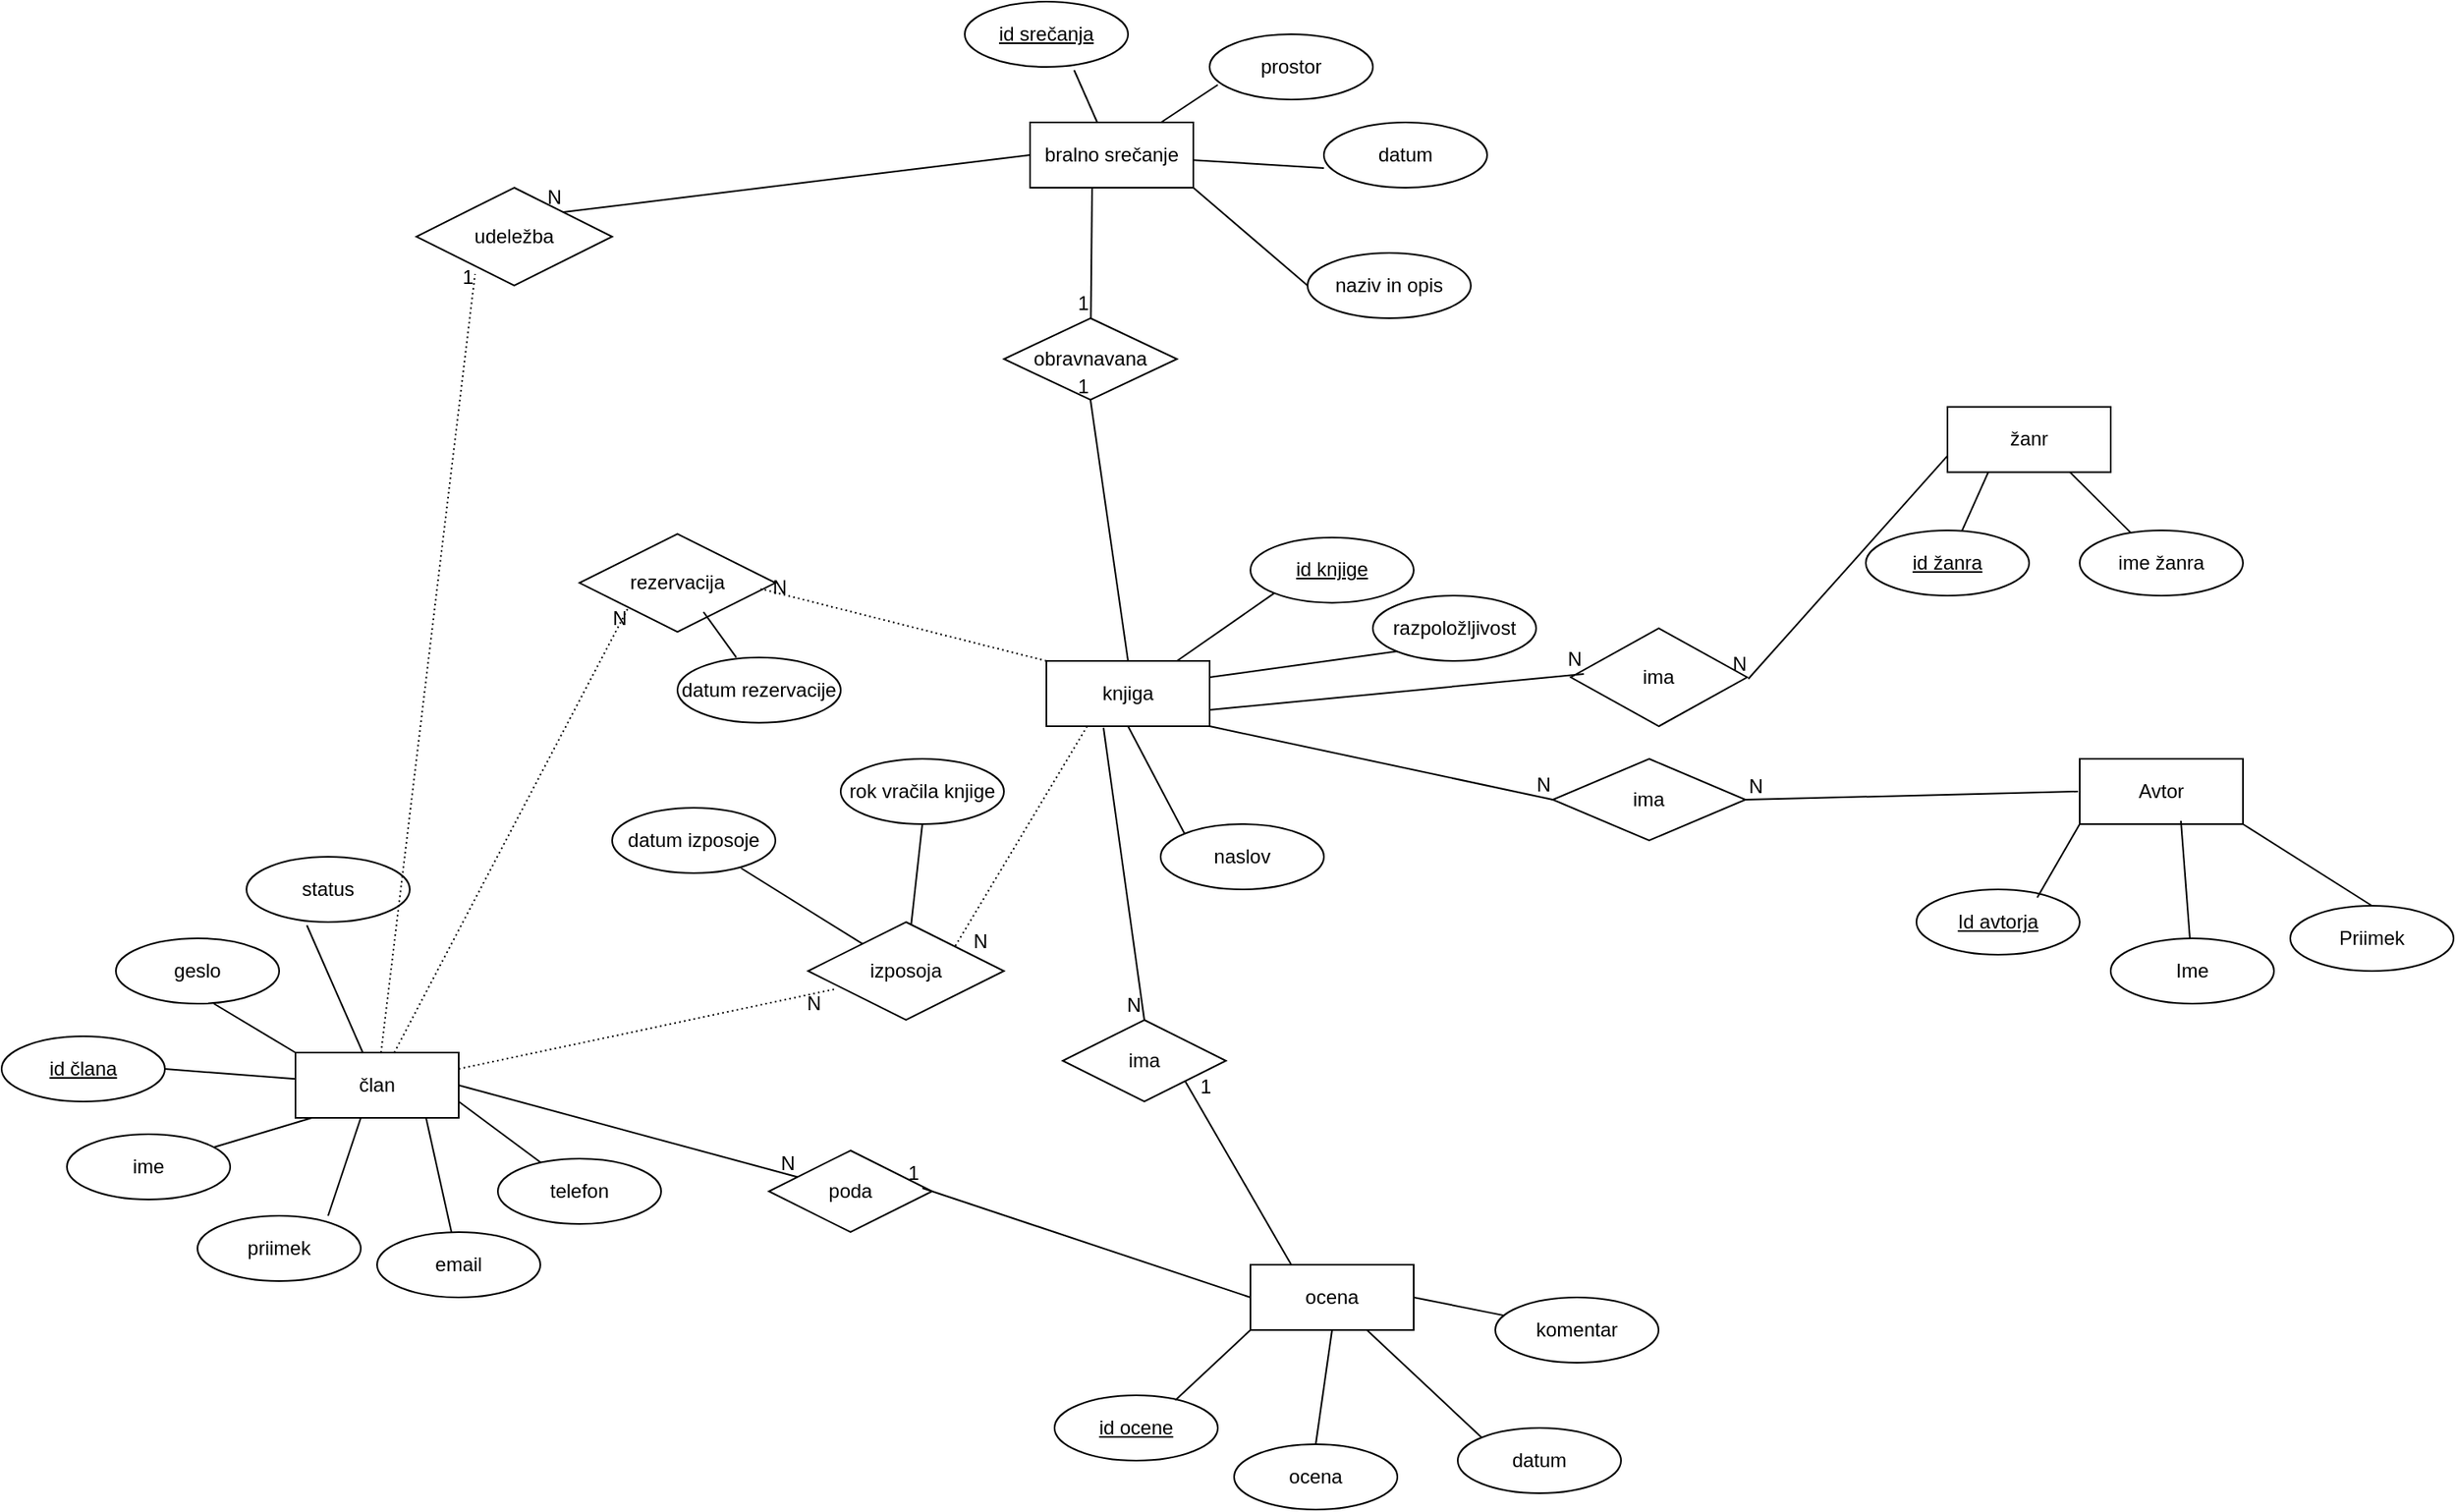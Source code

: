 <mxfile version="26.2.9">
  <diagram name="Page-1" id="Zbwgbh7fM2v3G4EBof84">
    <mxGraphModel dx="1667" dy="1912" grid="1" gridSize="10" guides="1" tooltips="1" connect="1" arrows="1" fold="1" page="1" pageScale="1" pageWidth="827" pageHeight="1169" math="0" shadow="0">
      <root>
        <mxCell id="0" />
        <mxCell id="1" parent="0" />
        <mxCell id="u0EGI90GSaUVnPFxNuiq-7" value="član" style="whiteSpace=wrap;html=1;align=center;" vertex="1" parent="1">
          <mxGeometry x="190" y="40" width="100" height="40" as="geometry" />
        </mxCell>
        <mxCell id="u0EGI90GSaUVnPFxNuiq-8" value="ime" style="ellipse;whiteSpace=wrap;html=1;align=center;" vertex="1" parent="1">
          <mxGeometry x="50" y="90" width="100" height="40" as="geometry" />
        </mxCell>
        <mxCell id="u0EGI90GSaUVnPFxNuiq-9" value="id člana" style="ellipse;whiteSpace=wrap;html=1;align=center;fontStyle=4;" vertex="1" parent="1">
          <mxGeometry x="10" y="30" width="100" height="40" as="geometry" />
        </mxCell>
        <mxCell id="u0EGI90GSaUVnPFxNuiq-10" value="priimek" style="ellipse;whiteSpace=wrap;html=1;align=center;" vertex="1" parent="1">
          <mxGeometry x="130" y="140" width="100" height="40" as="geometry" />
        </mxCell>
        <mxCell id="u0EGI90GSaUVnPFxNuiq-11" value="telefon" style="ellipse;whiteSpace=wrap;html=1;align=center;" vertex="1" parent="1">
          <mxGeometry x="314" y="105" width="100" height="40" as="geometry" />
        </mxCell>
        <mxCell id="u0EGI90GSaUVnPFxNuiq-12" value="email" style="ellipse;whiteSpace=wrap;html=1;align=center;" vertex="1" parent="1">
          <mxGeometry x="240" y="150" width="100" height="40" as="geometry" />
        </mxCell>
        <mxCell id="u0EGI90GSaUVnPFxNuiq-14" value="status" style="ellipse;whiteSpace=wrap;html=1;align=center;" vertex="1" parent="1">
          <mxGeometry x="160" y="-80" width="100" height="40" as="geometry" />
        </mxCell>
        <mxCell id="u0EGI90GSaUVnPFxNuiq-15" value="geslo" style="ellipse;whiteSpace=wrap;html=1;align=center;" vertex="1" parent="1">
          <mxGeometry x="80" y="-30" width="100" height="40" as="geometry" />
        </mxCell>
        <mxCell id="u0EGI90GSaUVnPFxNuiq-16" value="knjiga" style="whiteSpace=wrap;html=1;align=center;" vertex="1" parent="1">
          <mxGeometry x="650" y="-200" width="100" height="40" as="geometry" />
        </mxCell>
        <mxCell id="u0EGI90GSaUVnPFxNuiq-17" value="id knjige" style="ellipse;whiteSpace=wrap;html=1;align=center;fontStyle=4;" vertex="1" parent="1">
          <mxGeometry x="775" y="-275.68" width="100" height="40" as="geometry" />
        </mxCell>
        <mxCell id="u0EGI90GSaUVnPFxNuiq-18" value="naslov" style="ellipse;whiteSpace=wrap;html=1;align=center;" vertex="1" parent="1">
          <mxGeometry x="720" y="-100" width="100" height="40" as="geometry" />
        </mxCell>
        <mxCell id="u0EGI90GSaUVnPFxNuiq-22" value="razpoložljivost" style="ellipse;whiteSpace=wrap;html=1;align=center;" vertex="1" parent="1">
          <mxGeometry x="850" y="-240" width="100" height="40" as="geometry" />
        </mxCell>
        <mxCell id="u0EGI90GSaUVnPFxNuiq-25" value="ocena" style="whiteSpace=wrap;html=1;align=center;" vertex="1" parent="1">
          <mxGeometry x="775" y="170" width="100" height="40" as="geometry" />
        </mxCell>
        <mxCell id="u0EGI90GSaUVnPFxNuiq-26" value="id ocene" style="ellipse;whiteSpace=wrap;html=1;align=center;fontStyle=4;" vertex="1" parent="1">
          <mxGeometry x="655" y="250" width="100" height="40" as="geometry" />
        </mxCell>
        <mxCell id="u0EGI90GSaUVnPFxNuiq-27" value="ocena" style="ellipse;whiteSpace=wrap;html=1;align=center;" vertex="1" parent="1">
          <mxGeometry x="765" y="280" width="100" height="40" as="geometry" />
        </mxCell>
        <mxCell id="u0EGI90GSaUVnPFxNuiq-28" value="datum" style="ellipse;whiteSpace=wrap;html=1;align=center;" vertex="1" parent="1">
          <mxGeometry x="902" y="270" width="100" height="40" as="geometry" />
        </mxCell>
        <mxCell id="u0EGI90GSaUVnPFxNuiq-29" value="komentar" style="ellipse;whiteSpace=wrap;html=1;align=center;" vertex="1" parent="1">
          <mxGeometry x="925" y="190" width="100" height="40" as="geometry" />
        </mxCell>
        <mxCell id="u0EGI90GSaUVnPFxNuiq-34" value="datum rezervacije" style="ellipse;whiteSpace=wrap;html=1;align=center;" vertex="1" parent="1">
          <mxGeometry x="424" y="-202.16" width="100" height="40" as="geometry" />
        </mxCell>
        <mxCell id="u0EGI90GSaUVnPFxNuiq-35" value="bralno srečanje" style="whiteSpace=wrap;html=1;align=center;" vertex="1" parent="1">
          <mxGeometry x="640" y="-530" width="100" height="40" as="geometry" />
        </mxCell>
        <mxCell id="u0EGI90GSaUVnPFxNuiq-41" value="" style="endArrow=none;html=1;rounded=0;exitX=0;exitY=1;exitDx=0;exitDy=0;entryX=1;entryY=0.25;entryDx=0;entryDy=0;" edge="1" parent="1" source="u0EGI90GSaUVnPFxNuiq-22" target="u0EGI90GSaUVnPFxNuiq-16">
          <mxGeometry relative="1" as="geometry">
            <mxPoint x="330" y="-150" as="sourcePoint" />
            <mxPoint x="490" y="-150" as="targetPoint" />
          </mxGeometry>
        </mxCell>
        <mxCell id="u0EGI90GSaUVnPFxNuiq-42" value="" style="endArrow=none;html=1;rounded=0;exitX=0;exitY=1;exitDx=0;exitDy=0;" edge="1" parent="1" source="u0EGI90GSaUVnPFxNuiq-17">
          <mxGeometry relative="1" as="geometry">
            <mxPoint x="320" y="-150" as="sourcePoint" />
            <mxPoint x="730" y="-200" as="targetPoint" />
          </mxGeometry>
        </mxCell>
        <mxCell id="u0EGI90GSaUVnPFxNuiq-45" value="" style="endArrow=none;html=1;rounded=0;entryX=0;entryY=0;entryDx=0;entryDy=0;exitX=0.5;exitY=1;exitDx=0;exitDy=0;" edge="1" parent="1" source="u0EGI90GSaUVnPFxNuiq-16" target="u0EGI90GSaUVnPFxNuiq-18">
          <mxGeometry relative="1" as="geometry">
            <mxPoint x="330" y="-150" as="sourcePoint" />
            <mxPoint x="490" y="-150" as="targetPoint" />
          </mxGeometry>
        </mxCell>
        <mxCell id="u0EGI90GSaUVnPFxNuiq-46" value="izposoja" style="shape=rhombus;perimeter=rhombusPerimeter;whiteSpace=wrap;html=1;align=center;" vertex="1" parent="1">
          <mxGeometry x="504" y="-40" width="120" height="60" as="geometry" />
        </mxCell>
        <mxCell id="u0EGI90GSaUVnPFxNuiq-47" value="datum izposoje" style="ellipse;whiteSpace=wrap;html=1;align=center;" vertex="1" parent="1">
          <mxGeometry x="384" y="-110" width="100" height="40" as="geometry" />
        </mxCell>
        <mxCell id="u0EGI90GSaUVnPFxNuiq-48" value="rok vračila knjige" style="ellipse;whiteSpace=wrap;html=1;align=center;" vertex="1" parent="1">
          <mxGeometry x="524" y="-140" width="100" height="40" as="geometry" />
        </mxCell>
        <mxCell id="u0EGI90GSaUVnPFxNuiq-50" value="" style="endArrow=none;html=1;rounded=0;exitX=0.79;exitY=0.925;exitDx=0;exitDy=0;exitPerimeter=0;" edge="1" parent="1" source="u0EGI90GSaUVnPFxNuiq-47" target="u0EGI90GSaUVnPFxNuiq-46">
          <mxGeometry relative="1" as="geometry">
            <mxPoint x="474" y="-80" as="sourcePoint" />
            <mxPoint x="634" y="-80" as="targetPoint" />
          </mxGeometry>
        </mxCell>
        <mxCell id="u0EGI90GSaUVnPFxNuiq-51" value="" style="endArrow=none;html=1;rounded=0;entryX=0.5;entryY=1;entryDx=0;entryDy=0;" edge="1" parent="1" source="u0EGI90GSaUVnPFxNuiq-46" target="u0EGI90GSaUVnPFxNuiq-48">
          <mxGeometry relative="1" as="geometry">
            <mxPoint x="354" y="-90" as="sourcePoint" />
            <mxPoint x="514" y="-90" as="targetPoint" />
          </mxGeometry>
        </mxCell>
        <mxCell id="u0EGI90GSaUVnPFxNuiq-57" value="" style="endArrow=none;html=1;rounded=0;dashed=1;dashPattern=1 2;exitX=1;exitY=0.25;exitDx=0;exitDy=0;entryX=0.142;entryY=0.683;entryDx=0;entryDy=0;entryPerimeter=0;" edge="1" parent="1" source="u0EGI90GSaUVnPFxNuiq-7" target="u0EGI90GSaUVnPFxNuiq-46">
          <mxGeometry relative="1" as="geometry">
            <mxPoint x="330" y="-150" as="sourcePoint" />
            <mxPoint x="490" y="-150" as="targetPoint" />
          </mxGeometry>
        </mxCell>
        <mxCell id="u0EGI90GSaUVnPFxNuiq-58" value="N" style="resizable=0;html=1;whiteSpace=wrap;align=right;verticalAlign=bottom;" connectable="0" vertex="1" parent="u0EGI90GSaUVnPFxNuiq-57">
          <mxGeometry x="1" relative="1" as="geometry">
            <mxPoint x="-7" y="17" as="offset" />
          </mxGeometry>
        </mxCell>
        <mxCell id="u0EGI90GSaUVnPFxNuiq-59" value="" style="endArrow=none;html=1;rounded=0;dashed=1;dashPattern=1 2;exitX=0.25;exitY=1;exitDx=0;exitDy=0;entryX=1;entryY=0;entryDx=0;entryDy=0;" edge="1" parent="1" source="u0EGI90GSaUVnPFxNuiq-16" target="u0EGI90GSaUVnPFxNuiq-46">
          <mxGeometry relative="1" as="geometry">
            <mxPoint x="690" y="-103" as="sourcePoint" />
            <mxPoint x="514" y="-90" as="targetPoint" />
          </mxGeometry>
        </mxCell>
        <mxCell id="u0EGI90GSaUVnPFxNuiq-60" value="N" style="resizable=0;html=1;whiteSpace=wrap;align=right;verticalAlign=bottom;" connectable="0" vertex="1" parent="u0EGI90GSaUVnPFxNuiq-59">
          <mxGeometry x="1" relative="1" as="geometry">
            <mxPoint x="22" y="5" as="offset" />
          </mxGeometry>
        </mxCell>
        <mxCell id="u0EGI90GSaUVnPFxNuiq-61" value="" style="endArrow=none;html=1;rounded=0;entryX=0.37;entryY=1.05;entryDx=0;entryDy=0;entryPerimeter=0;" edge="1" parent="1" source="u0EGI90GSaUVnPFxNuiq-7" target="u0EGI90GSaUVnPFxNuiq-14">
          <mxGeometry relative="1" as="geometry">
            <mxPoint x="280" y="-120" as="sourcePoint" />
            <mxPoint x="440" y="-120" as="targetPoint" />
          </mxGeometry>
        </mxCell>
        <mxCell id="u0EGI90GSaUVnPFxNuiq-62" value="" style="endArrow=none;html=1;rounded=0;entryX=0;entryY=0;entryDx=0;entryDy=0;" edge="1" parent="1" target="u0EGI90GSaUVnPFxNuiq-7">
          <mxGeometry relative="1" as="geometry">
            <mxPoint x="140" y="10" as="sourcePoint" />
            <mxPoint x="300" y="10" as="targetPoint" />
          </mxGeometry>
        </mxCell>
        <mxCell id="u0EGI90GSaUVnPFxNuiq-63" value="" style="endArrow=none;html=1;rounded=0;exitX=1;exitY=0.5;exitDx=0;exitDy=0;" edge="1" parent="1" source="u0EGI90GSaUVnPFxNuiq-9" target="u0EGI90GSaUVnPFxNuiq-7">
          <mxGeometry relative="1" as="geometry">
            <mxPoint x="280" y="-120" as="sourcePoint" />
            <mxPoint x="440" y="-120" as="targetPoint" />
          </mxGeometry>
        </mxCell>
        <mxCell id="u0EGI90GSaUVnPFxNuiq-64" value="" style="endArrow=none;html=1;rounded=0;" edge="1" parent="1" source="u0EGI90GSaUVnPFxNuiq-8">
          <mxGeometry relative="1" as="geometry">
            <mxPoint x="40" y="80" as="sourcePoint" />
            <mxPoint x="200" y="80" as="targetPoint" />
          </mxGeometry>
        </mxCell>
        <mxCell id="u0EGI90GSaUVnPFxNuiq-65" value="" style="endArrow=none;html=1;rounded=0;" edge="1" parent="1">
          <mxGeometry relative="1" as="geometry">
            <mxPoint x="230" y="80" as="sourcePoint" />
            <mxPoint x="210" y="140" as="targetPoint" />
          </mxGeometry>
        </mxCell>
        <mxCell id="u0EGI90GSaUVnPFxNuiq-66" value="" style="endArrow=none;html=1;rounded=0;" edge="1" parent="1" target="u0EGI90GSaUVnPFxNuiq-12">
          <mxGeometry relative="1" as="geometry">
            <mxPoint x="270" y="80" as="sourcePoint" />
            <mxPoint x="430" y="80" as="targetPoint" />
          </mxGeometry>
        </mxCell>
        <mxCell id="u0EGI90GSaUVnPFxNuiq-67" value="" style="endArrow=none;html=1;rounded=0;exitX=1;exitY=0.75;exitDx=0;exitDy=0;" edge="1" parent="1" source="u0EGI90GSaUVnPFxNuiq-7" target="u0EGI90GSaUVnPFxNuiq-11">
          <mxGeometry relative="1" as="geometry">
            <mxPoint x="280" y="-120" as="sourcePoint" />
            <mxPoint x="440" y="-120" as="targetPoint" />
          </mxGeometry>
        </mxCell>
        <mxCell id="u0EGI90GSaUVnPFxNuiq-68" value="rezervacija" style="shape=rhombus;perimeter=rhombusPerimeter;whiteSpace=wrap;html=1;align=center;" vertex="1" parent="1">
          <mxGeometry x="364" y="-277.84" width="120" height="60" as="geometry" />
        </mxCell>
        <mxCell id="u0EGI90GSaUVnPFxNuiq-69" value="" style="endArrow=none;html=1;rounded=0;dashed=1;dashPattern=1 2;entryX=0;entryY=1;entryDx=0;entryDy=0;" edge="1" parent="1" source="u0EGI90GSaUVnPFxNuiq-7" target="u0EGI90GSaUVnPFxNuiq-68">
          <mxGeometry relative="1" as="geometry">
            <mxPoint x="330" y="-150" as="sourcePoint" />
            <mxPoint x="490" y="-150" as="targetPoint" />
          </mxGeometry>
        </mxCell>
        <mxCell id="u0EGI90GSaUVnPFxNuiq-70" value="N" style="resizable=0;html=1;whiteSpace=wrap;align=right;verticalAlign=bottom;" connectable="0" vertex="1" parent="u0EGI90GSaUVnPFxNuiq-69">
          <mxGeometry x="1" relative="1" as="geometry">
            <mxPoint y="16" as="offset" />
          </mxGeometry>
        </mxCell>
        <mxCell id="u0EGI90GSaUVnPFxNuiq-71" value="" style="endArrow=none;html=1;rounded=0;dashed=1;dashPattern=1 2;entryX=0.925;entryY=0.561;entryDx=0;entryDy=0;exitX=0;exitY=0;exitDx=0;exitDy=0;entryPerimeter=0;" edge="1" parent="1" source="u0EGI90GSaUVnPFxNuiq-16" target="u0EGI90GSaUVnPFxNuiq-68">
          <mxGeometry relative="1" as="geometry">
            <mxPoint x="330" y="-150" as="sourcePoint" />
            <mxPoint x="490" y="-150" as="targetPoint" />
          </mxGeometry>
        </mxCell>
        <mxCell id="u0EGI90GSaUVnPFxNuiq-72" value="N" style="resizable=0;html=1;whiteSpace=wrap;align=right;verticalAlign=bottom;" connectable="0" vertex="1" parent="u0EGI90GSaUVnPFxNuiq-71">
          <mxGeometry x="1" relative="1" as="geometry">
            <mxPoint x="18" y="8" as="offset" />
          </mxGeometry>
        </mxCell>
        <mxCell id="u0EGI90GSaUVnPFxNuiq-73" value="" style="endArrow=none;html=1;rounded=0;entryX=0.633;entryY=0.797;entryDx=0;entryDy=0;entryPerimeter=0;" edge="1" parent="1" target="u0EGI90GSaUVnPFxNuiq-68">
          <mxGeometry relative="1" as="geometry">
            <mxPoint x="460" y="-202.16" as="sourcePoint" />
            <mxPoint x="440" y="-222.16" as="targetPoint" />
          </mxGeometry>
        </mxCell>
        <mxCell id="u0EGI90GSaUVnPFxNuiq-74" value="ima" style="shape=rhombus;perimeter=rhombusPerimeter;whiteSpace=wrap;html=1;align=center;" vertex="1" parent="1">
          <mxGeometry x="660" y="20" width="100" height="50" as="geometry" />
        </mxCell>
        <mxCell id="u0EGI90GSaUVnPFxNuiq-76" value="" style="endArrow=none;html=1;rounded=0;exitX=0.35;exitY=1.025;exitDx=0;exitDy=0;exitPerimeter=0;entryX=0.5;entryY=0;entryDx=0;entryDy=0;" edge="1" parent="1" source="u0EGI90GSaUVnPFxNuiq-16" target="u0EGI90GSaUVnPFxNuiq-74">
          <mxGeometry relative="1" as="geometry">
            <mxPoint x="330" y="90" as="sourcePoint" />
            <mxPoint x="490" y="90" as="targetPoint" />
          </mxGeometry>
        </mxCell>
        <mxCell id="u0EGI90GSaUVnPFxNuiq-77" value="N" style="resizable=0;html=1;whiteSpace=wrap;align=right;verticalAlign=bottom;" connectable="0" vertex="1" parent="u0EGI90GSaUVnPFxNuiq-76">
          <mxGeometry x="1" relative="1" as="geometry" />
        </mxCell>
        <mxCell id="u0EGI90GSaUVnPFxNuiq-78" value="poda" style="shape=rhombus;perimeter=rhombusPerimeter;whiteSpace=wrap;html=1;align=center;" vertex="1" parent="1">
          <mxGeometry x="480" y="100" width="100" height="50" as="geometry" />
        </mxCell>
        <mxCell id="u0EGI90GSaUVnPFxNuiq-79" value="" style="endArrow=none;html=1;rounded=0;exitX=1;exitY=0.5;exitDx=0;exitDy=0;" edge="1" parent="1" source="u0EGI90GSaUVnPFxNuiq-7" target="u0EGI90GSaUVnPFxNuiq-78">
          <mxGeometry relative="1" as="geometry">
            <mxPoint x="330" y="90" as="sourcePoint" />
            <mxPoint x="490" y="90" as="targetPoint" />
          </mxGeometry>
        </mxCell>
        <mxCell id="u0EGI90GSaUVnPFxNuiq-80" value="N" style="resizable=0;html=1;whiteSpace=wrap;align=right;verticalAlign=bottom;" connectable="0" vertex="1" parent="u0EGI90GSaUVnPFxNuiq-79">
          <mxGeometry x="1" relative="1" as="geometry" />
        </mxCell>
        <mxCell id="u0EGI90GSaUVnPFxNuiq-82" value="" style="endArrow=none;html=1;rounded=0;exitX=0;exitY=0.5;exitDx=0;exitDy=0;entryX=0.94;entryY=0.46;entryDx=0;entryDy=0;entryPerimeter=0;" edge="1" parent="1" source="u0EGI90GSaUVnPFxNuiq-25" target="u0EGI90GSaUVnPFxNuiq-78">
          <mxGeometry relative="1" as="geometry">
            <mxPoint x="405" y="140" as="sourcePoint" />
            <mxPoint x="655" y="175" as="targetPoint" />
          </mxGeometry>
        </mxCell>
        <mxCell id="u0EGI90GSaUVnPFxNuiq-83" value="1" style="resizable=0;html=1;whiteSpace=wrap;align=right;verticalAlign=bottom;" connectable="0" vertex="1" parent="u0EGI90GSaUVnPFxNuiq-82">
          <mxGeometry x="1" relative="1" as="geometry" />
        </mxCell>
        <mxCell id="u0EGI90GSaUVnPFxNuiq-84" value="" style="endArrow=none;html=1;rounded=0;entryX=1;entryY=1;entryDx=0;entryDy=0;exitX=0.25;exitY=0;exitDx=0;exitDy=0;" edge="1" parent="1" source="u0EGI90GSaUVnPFxNuiq-25" target="u0EGI90GSaUVnPFxNuiq-74">
          <mxGeometry relative="1" as="geometry">
            <mxPoint x="405" y="140" as="sourcePoint" />
            <mxPoint x="785" y="120" as="targetPoint" />
          </mxGeometry>
        </mxCell>
        <mxCell id="u0EGI90GSaUVnPFxNuiq-85" value="1" style="resizable=0;html=1;whiteSpace=wrap;align=right;verticalAlign=bottom;" connectable="0" vertex="1" parent="u0EGI90GSaUVnPFxNuiq-84">
          <mxGeometry x="1" relative="1" as="geometry">
            <mxPoint x="18" y="12" as="offset" />
          </mxGeometry>
        </mxCell>
        <mxCell id="u0EGI90GSaUVnPFxNuiq-87" value="" style="endArrow=none;html=1;rounded=0;exitX=0.74;exitY=0.075;exitDx=0;exitDy=0;exitPerimeter=0;entryX=0;entryY=1;entryDx=0;entryDy=0;" edge="1" parent="1" source="u0EGI90GSaUVnPFxNuiq-26" target="u0EGI90GSaUVnPFxNuiq-25">
          <mxGeometry relative="1" as="geometry">
            <mxPoint x="405" y="140" as="sourcePoint" />
            <mxPoint x="565" y="140" as="targetPoint" />
          </mxGeometry>
        </mxCell>
        <mxCell id="u0EGI90GSaUVnPFxNuiq-88" value="" style="endArrow=none;html=1;rounded=0;exitX=0.5;exitY=0;exitDx=0;exitDy=0;entryX=0.5;entryY=1;entryDx=0;entryDy=0;" edge="1" parent="1" source="u0EGI90GSaUVnPFxNuiq-27" target="u0EGI90GSaUVnPFxNuiq-25">
          <mxGeometry relative="1" as="geometry">
            <mxPoint x="405" y="140" as="sourcePoint" />
            <mxPoint x="565" y="140" as="targetPoint" />
          </mxGeometry>
        </mxCell>
        <mxCell id="u0EGI90GSaUVnPFxNuiq-89" value="" style="endArrow=none;html=1;rounded=0;exitX=0;exitY=0;exitDx=0;exitDy=0;" edge="1" parent="1" source="u0EGI90GSaUVnPFxNuiq-28" target="u0EGI90GSaUVnPFxNuiq-25">
          <mxGeometry relative="1" as="geometry">
            <mxPoint x="405" y="140" as="sourcePoint" />
            <mxPoint x="565" y="140" as="targetPoint" />
          </mxGeometry>
        </mxCell>
        <mxCell id="u0EGI90GSaUVnPFxNuiq-90" value="" style="endArrow=none;html=1;rounded=0;entryX=1;entryY=0.5;entryDx=0;entryDy=0;" edge="1" parent="1" source="u0EGI90GSaUVnPFxNuiq-29" target="u0EGI90GSaUVnPFxNuiq-25">
          <mxGeometry relative="1" as="geometry">
            <mxPoint x="405" y="140" as="sourcePoint" />
            <mxPoint x="885" y="190" as="targetPoint" />
          </mxGeometry>
        </mxCell>
        <mxCell id="u0EGI90GSaUVnPFxNuiq-91" value="Avtor" style="whiteSpace=wrap;html=1;align=center;" vertex="1" parent="1">
          <mxGeometry x="1282.99" y="-140" width="100" height="40" as="geometry" />
        </mxCell>
        <mxCell id="u0EGI90GSaUVnPFxNuiq-92" value="Ime" style="ellipse;whiteSpace=wrap;html=1;align=center;" vertex="1" parent="1">
          <mxGeometry x="1301.99" y="-30" width="100" height="40" as="geometry" />
        </mxCell>
        <mxCell id="u0EGI90GSaUVnPFxNuiq-93" value="Priimek" style="ellipse;whiteSpace=wrap;html=1;align=center;" vertex="1" parent="1">
          <mxGeometry x="1411.99" y="-50" width="100" height="40" as="geometry" />
        </mxCell>
        <mxCell id="u0EGI90GSaUVnPFxNuiq-94" value="Id avtorja" style="ellipse;whiteSpace=wrap;html=1;align=center;fontStyle=4;" vertex="1" parent="1">
          <mxGeometry x="1182.99" y="-60" width="100" height="40" as="geometry" />
        </mxCell>
        <mxCell id="u0EGI90GSaUVnPFxNuiq-95" value="ima" style="shape=rhombus;perimeter=rhombusPerimeter;whiteSpace=wrap;html=1;align=center;" vertex="1" parent="1">
          <mxGeometry x="960.24" y="-140" width="118" height="50" as="geometry" />
        </mxCell>
        <mxCell id="u0EGI90GSaUVnPFxNuiq-96" value="" style="endArrow=none;html=1;rounded=0;exitX=1;exitY=1;exitDx=0;exitDy=0;entryX=0;entryY=0.5;entryDx=0;entryDy=0;" edge="1" parent="1" source="u0EGI90GSaUVnPFxNuiq-16" target="u0EGI90GSaUVnPFxNuiq-95">
          <mxGeometry relative="1" as="geometry">
            <mxPoint x="610" y="-90" as="sourcePoint" />
            <mxPoint x="770" y="-90" as="targetPoint" />
          </mxGeometry>
        </mxCell>
        <mxCell id="u0EGI90GSaUVnPFxNuiq-97" value="N" style="resizable=0;html=1;whiteSpace=wrap;align=right;verticalAlign=bottom;" connectable="0" vertex="1" parent="u0EGI90GSaUVnPFxNuiq-96">
          <mxGeometry x="1" relative="1" as="geometry" />
        </mxCell>
        <mxCell id="u0EGI90GSaUVnPFxNuiq-98" value="" style="endArrow=none;html=1;rounded=0;entryX=1;entryY=0.5;entryDx=0;entryDy=0;" edge="1" parent="1" target="u0EGI90GSaUVnPFxNuiq-95">
          <mxGeometry relative="1" as="geometry">
            <mxPoint x="1281.99" y="-120" as="sourcePoint" />
            <mxPoint x="1084.972" y="-102" as="targetPoint" />
          </mxGeometry>
        </mxCell>
        <mxCell id="u0EGI90GSaUVnPFxNuiq-99" value="N" style="resizable=0;html=1;whiteSpace=wrap;align=right;verticalAlign=bottom;" connectable="0" vertex="1" parent="u0EGI90GSaUVnPFxNuiq-98">
          <mxGeometry x="1" relative="1" as="geometry">
            <mxPoint x="12" as="offset" />
          </mxGeometry>
        </mxCell>
        <mxCell id="u0EGI90GSaUVnPFxNuiq-100" value="" style="endArrow=none;html=1;rounded=0;exitX=0;exitY=1;exitDx=0;exitDy=0;entryX=0.74;entryY=0.125;entryDx=0;entryDy=0;entryPerimeter=0;" edge="1" parent="1" source="u0EGI90GSaUVnPFxNuiq-91" target="u0EGI90GSaUVnPFxNuiq-94">
          <mxGeometry relative="1" as="geometry">
            <mxPoint x="701.99" y="-100" as="sourcePoint" />
            <mxPoint x="861.99" y="-100" as="targetPoint" />
          </mxGeometry>
        </mxCell>
        <mxCell id="u0EGI90GSaUVnPFxNuiq-101" value="" style="endArrow=none;html=1;rounded=0;exitX=0.62;exitY=0.95;exitDx=0;exitDy=0;exitPerimeter=0;" edge="1" parent="1" source="u0EGI90GSaUVnPFxNuiq-91" target="u0EGI90GSaUVnPFxNuiq-92">
          <mxGeometry relative="1" as="geometry">
            <mxPoint x="701.99" y="-100" as="sourcePoint" />
            <mxPoint x="861.99" y="-100" as="targetPoint" />
          </mxGeometry>
        </mxCell>
        <mxCell id="u0EGI90GSaUVnPFxNuiq-102" value="" style="endArrow=none;html=1;rounded=0;exitX=1;exitY=1;exitDx=0;exitDy=0;entryX=0.5;entryY=0;entryDx=0;entryDy=0;" edge="1" parent="1" source="u0EGI90GSaUVnPFxNuiq-91" target="u0EGI90GSaUVnPFxNuiq-93">
          <mxGeometry relative="1" as="geometry">
            <mxPoint x="701.99" y="-100" as="sourcePoint" />
            <mxPoint x="861.99" y="-100" as="targetPoint" />
          </mxGeometry>
        </mxCell>
        <mxCell id="u0EGI90GSaUVnPFxNuiq-103" value="žanr" style="whiteSpace=wrap;html=1;align=center;" vertex="1" parent="1">
          <mxGeometry x="1201.99" y="-355.68" width="100" height="40" as="geometry" />
        </mxCell>
        <mxCell id="u0EGI90GSaUVnPFxNuiq-104" value="id žanra" style="ellipse;whiteSpace=wrap;html=1;align=center;fontStyle=4;" vertex="1" parent="1">
          <mxGeometry x="1151.99" y="-280" width="100" height="40" as="geometry" />
        </mxCell>
        <mxCell id="u0EGI90GSaUVnPFxNuiq-105" value="ime žanra" style="ellipse;whiteSpace=wrap;html=1;align=center;" vertex="1" parent="1">
          <mxGeometry x="1282.99" y="-280" width="100" height="40" as="geometry" />
        </mxCell>
        <mxCell id="u0EGI90GSaUVnPFxNuiq-106" value="ima" style="shape=rhombus;perimeter=rhombusPerimeter;whiteSpace=wrap;html=1;align=center;" vertex="1" parent="1">
          <mxGeometry x="971.24" y="-220" width="108" height="60" as="geometry" />
        </mxCell>
        <mxCell id="u0EGI90GSaUVnPFxNuiq-107" value="" style="endArrow=none;html=1;rounded=0;exitX=0;exitY=0.75;exitDx=0;exitDy=0;entryX=0.889;entryY=0.35;entryDx=0;entryDy=0;entryPerimeter=0;" edge="1" parent="1" source="u0EGI90GSaUVnPFxNuiq-103">
          <mxGeometry relative="1" as="geometry">
            <mxPoint x="701.99" y="-100" as="sourcePoint" />
            <mxPoint x="1080.002" y="-189" as="targetPoint" />
          </mxGeometry>
        </mxCell>
        <mxCell id="u0EGI90GSaUVnPFxNuiq-108" value="N" style="resizable=0;html=1;whiteSpace=wrap;align=right;verticalAlign=bottom;" connectable="0" vertex="1" parent="u0EGI90GSaUVnPFxNuiq-107">
          <mxGeometry x="1" relative="1" as="geometry" />
        </mxCell>
        <mxCell id="u0EGI90GSaUVnPFxNuiq-109" value="" style="endArrow=none;html=1;rounded=0;exitX=1;exitY=0.75;exitDx=0;exitDy=0;entryX=0.074;entryY=0.467;entryDx=0;entryDy=0;entryPerimeter=0;" edge="1" parent="1" source="u0EGI90GSaUVnPFxNuiq-16" target="u0EGI90GSaUVnPFxNuiq-106">
          <mxGeometry relative="1" as="geometry">
            <mxPoint x="610" y="-90" as="sourcePoint" />
            <mxPoint x="770" y="-90" as="targetPoint" />
          </mxGeometry>
        </mxCell>
        <mxCell id="u0EGI90GSaUVnPFxNuiq-110" value="N" style="resizable=0;html=1;whiteSpace=wrap;align=right;verticalAlign=bottom;" connectable="0" vertex="1" parent="u0EGI90GSaUVnPFxNuiq-109">
          <mxGeometry x="1" relative="1" as="geometry" />
        </mxCell>
        <mxCell id="u0EGI90GSaUVnPFxNuiq-111" value="id srečanja" style="ellipse;whiteSpace=wrap;html=1;align=center;fontStyle=4;" vertex="1" parent="1">
          <mxGeometry x="600" y="-604" width="100" height="40" as="geometry" />
        </mxCell>
        <mxCell id="u0EGI90GSaUVnPFxNuiq-112" value="datum" style="ellipse;whiteSpace=wrap;html=1;align=center;" vertex="1" parent="1">
          <mxGeometry x="820" y="-530" width="100" height="40" as="geometry" />
        </mxCell>
        <mxCell id="u0EGI90GSaUVnPFxNuiq-113" value="prostor" style="ellipse;whiteSpace=wrap;html=1;align=center;" vertex="1" parent="1">
          <mxGeometry x="750" y="-584" width="100" height="40" as="geometry" />
        </mxCell>
        <mxCell id="u0EGI90GSaUVnPFxNuiq-115" value="" style="endArrow=none;html=1;rounded=0;entryX=0.25;entryY=1;entryDx=0;entryDy=0;" edge="1" parent="1" source="u0EGI90GSaUVnPFxNuiq-104" target="u0EGI90GSaUVnPFxNuiq-103">
          <mxGeometry relative="1" as="geometry">
            <mxPoint x="560" y="-320" as="sourcePoint" />
            <mxPoint x="720" y="-320" as="targetPoint" />
          </mxGeometry>
        </mxCell>
        <mxCell id="u0EGI90GSaUVnPFxNuiq-116" value="" style="endArrow=none;html=1;rounded=0;exitX=0.75;exitY=1;exitDx=0;exitDy=0;" edge="1" parent="1" source="u0EGI90GSaUVnPFxNuiq-103" target="u0EGI90GSaUVnPFxNuiq-105">
          <mxGeometry relative="1" as="geometry">
            <mxPoint x="560" y="-320" as="sourcePoint" />
            <mxPoint x="720" y="-320" as="targetPoint" />
          </mxGeometry>
        </mxCell>
        <mxCell id="u0EGI90GSaUVnPFxNuiq-117" value="" style="endArrow=none;html=1;rounded=0;exitX=0.67;exitY=1.05;exitDx=0;exitDy=0;exitPerimeter=0;" edge="1" parent="1" source="u0EGI90GSaUVnPFxNuiq-111" target="u0EGI90GSaUVnPFxNuiq-35">
          <mxGeometry relative="1" as="geometry">
            <mxPoint x="610" y="-280" as="sourcePoint" />
            <mxPoint x="770" y="-280" as="targetPoint" />
          </mxGeometry>
        </mxCell>
        <mxCell id="u0EGI90GSaUVnPFxNuiq-118" value="" style="endArrow=none;html=1;rounded=0;exitX=0.05;exitY=0.775;exitDx=0;exitDy=0;exitPerimeter=0;" edge="1" parent="1" source="u0EGI90GSaUVnPFxNuiq-113" target="u0EGI90GSaUVnPFxNuiq-35">
          <mxGeometry relative="1" as="geometry">
            <mxPoint x="610" y="-280" as="sourcePoint" />
            <mxPoint x="770" y="-280" as="targetPoint" />
          </mxGeometry>
        </mxCell>
        <mxCell id="u0EGI90GSaUVnPFxNuiq-119" value="" style="endArrow=none;html=1;rounded=0;exitX=0;exitY=0.7;exitDx=0;exitDy=0;exitPerimeter=0;" edge="1" parent="1" source="u0EGI90GSaUVnPFxNuiq-112" target="u0EGI90GSaUVnPFxNuiq-35">
          <mxGeometry relative="1" as="geometry">
            <mxPoint x="610" y="-280" as="sourcePoint" />
            <mxPoint x="770" y="-280" as="targetPoint" />
          </mxGeometry>
        </mxCell>
        <mxCell id="u0EGI90GSaUVnPFxNuiq-120" value="obravnavana" style="shape=rhombus;perimeter=rhombusPerimeter;whiteSpace=wrap;html=1;align=center;" vertex="1" parent="1">
          <mxGeometry x="624" y="-410" width="106" height="50" as="geometry" />
        </mxCell>
        <mxCell id="u0EGI90GSaUVnPFxNuiq-121" value="" style="endArrow=none;html=1;rounded=0;exitX=0.5;exitY=0;exitDx=0;exitDy=0;entryX=0.5;entryY=1;entryDx=0;entryDy=0;" edge="1" parent="1" source="u0EGI90GSaUVnPFxNuiq-16" target="u0EGI90GSaUVnPFxNuiq-120">
          <mxGeometry relative="1" as="geometry">
            <mxPoint x="610" y="-280" as="sourcePoint" />
            <mxPoint x="770" y="-280" as="targetPoint" />
          </mxGeometry>
        </mxCell>
        <mxCell id="u0EGI90GSaUVnPFxNuiq-122" value="1" style="resizable=0;html=1;whiteSpace=wrap;align=right;verticalAlign=bottom;" connectable="0" vertex="1" parent="u0EGI90GSaUVnPFxNuiq-121">
          <mxGeometry x="1" relative="1" as="geometry" />
        </mxCell>
        <mxCell id="u0EGI90GSaUVnPFxNuiq-123" value="" style="endArrow=none;html=1;rounded=0;exitX=0.38;exitY=1;exitDx=0;exitDy=0;exitPerimeter=0;" edge="1" parent="1" source="u0EGI90GSaUVnPFxNuiq-35" target="u0EGI90GSaUVnPFxNuiq-120">
          <mxGeometry relative="1" as="geometry">
            <mxPoint x="610" y="-280" as="sourcePoint" />
            <mxPoint x="770" y="-280" as="targetPoint" />
          </mxGeometry>
        </mxCell>
        <mxCell id="u0EGI90GSaUVnPFxNuiq-124" value="1" style="resizable=0;html=1;whiteSpace=wrap;align=right;verticalAlign=bottom;" connectable="0" vertex="1" parent="u0EGI90GSaUVnPFxNuiq-123">
          <mxGeometry x="1" relative="1" as="geometry" />
        </mxCell>
        <mxCell id="u0EGI90GSaUVnPFxNuiq-125" value="udeležba" style="shape=rhombus;perimeter=rhombusPerimeter;whiteSpace=wrap;html=1;align=center;" vertex="1" parent="1">
          <mxGeometry x="264" y="-490" width="120" height="60" as="geometry" />
        </mxCell>
        <mxCell id="u0EGI90GSaUVnPFxNuiq-128" value="" style="endArrow=none;html=1;rounded=0;exitX=0;exitY=0.5;exitDx=0;exitDy=0;entryX=1;entryY=0;entryDx=0;entryDy=0;" edge="1" parent="1" source="u0EGI90GSaUVnPFxNuiq-35" target="u0EGI90GSaUVnPFxNuiq-125">
          <mxGeometry relative="1" as="geometry">
            <mxPoint x="610" y="-280" as="sourcePoint" />
            <mxPoint x="770" y="-280" as="targetPoint" />
          </mxGeometry>
        </mxCell>
        <mxCell id="u0EGI90GSaUVnPFxNuiq-129" value="N" style="resizable=0;html=1;whiteSpace=wrap;align=right;verticalAlign=bottom;" connectable="0" vertex="1" parent="u0EGI90GSaUVnPFxNuiq-128">
          <mxGeometry x="1" relative="1" as="geometry" />
        </mxCell>
        <mxCell id="u0EGI90GSaUVnPFxNuiq-130" value="" style="endArrow=none;html=1;rounded=0;dashed=1;dashPattern=1 2;entryX=0.3;entryY=0.883;entryDx=0;entryDy=0;entryPerimeter=0;" edge="1" parent="1" source="u0EGI90GSaUVnPFxNuiq-7" target="u0EGI90GSaUVnPFxNuiq-125">
          <mxGeometry relative="1" as="geometry">
            <mxPoint x="610" y="-280" as="sourcePoint" />
            <mxPoint x="770" y="-280" as="targetPoint" />
          </mxGeometry>
        </mxCell>
        <mxCell id="u0EGI90GSaUVnPFxNuiq-131" value="1" style="resizable=0;html=1;whiteSpace=wrap;align=right;verticalAlign=bottom;" connectable="0" vertex="1" parent="u0EGI90GSaUVnPFxNuiq-130">
          <mxGeometry x="1" relative="1" as="geometry">
            <mxPoint y="11" as="offset" />
          </mxGeometry>
        </mxCell>
        <mxCell id="u0EGI90GSaUVnPFxNuiq-132" value="naziv in opis" style="ellipse;whiteSpace=wrap;html=1;align=center;" vertex="1" parent="1">
          <mxGeometry x="810" y="-450" width="100" height="40" as="geometry" />
        </mxCell>
        <mxCell id="u0EGI90GSaUVnPFxNuiq-133" value="" style="endArrow=none;html=1;rounded=0;exitX=1;exitY=1;exitDx=0;exitDy=0;entryX=0;entryY=0.5;entryDx=0;entryDy=0;" edge="1" parent="1" source="u0EGI90GSaUVnPFxNuiq-35" target="u0EGI90GSaUVnPFxNuiq-132">
          <mxGeometry relative="1" as="geometry">
            <mxPoint x="610" y="-280" as="sourcePoint" />
            <mxPoint x="770" y="-280" as="targetPoint" />
          </mxGeometry>
        </mxCell>
      </root>
    </mxGraphModel>
  </diagram>
</mxfile>
